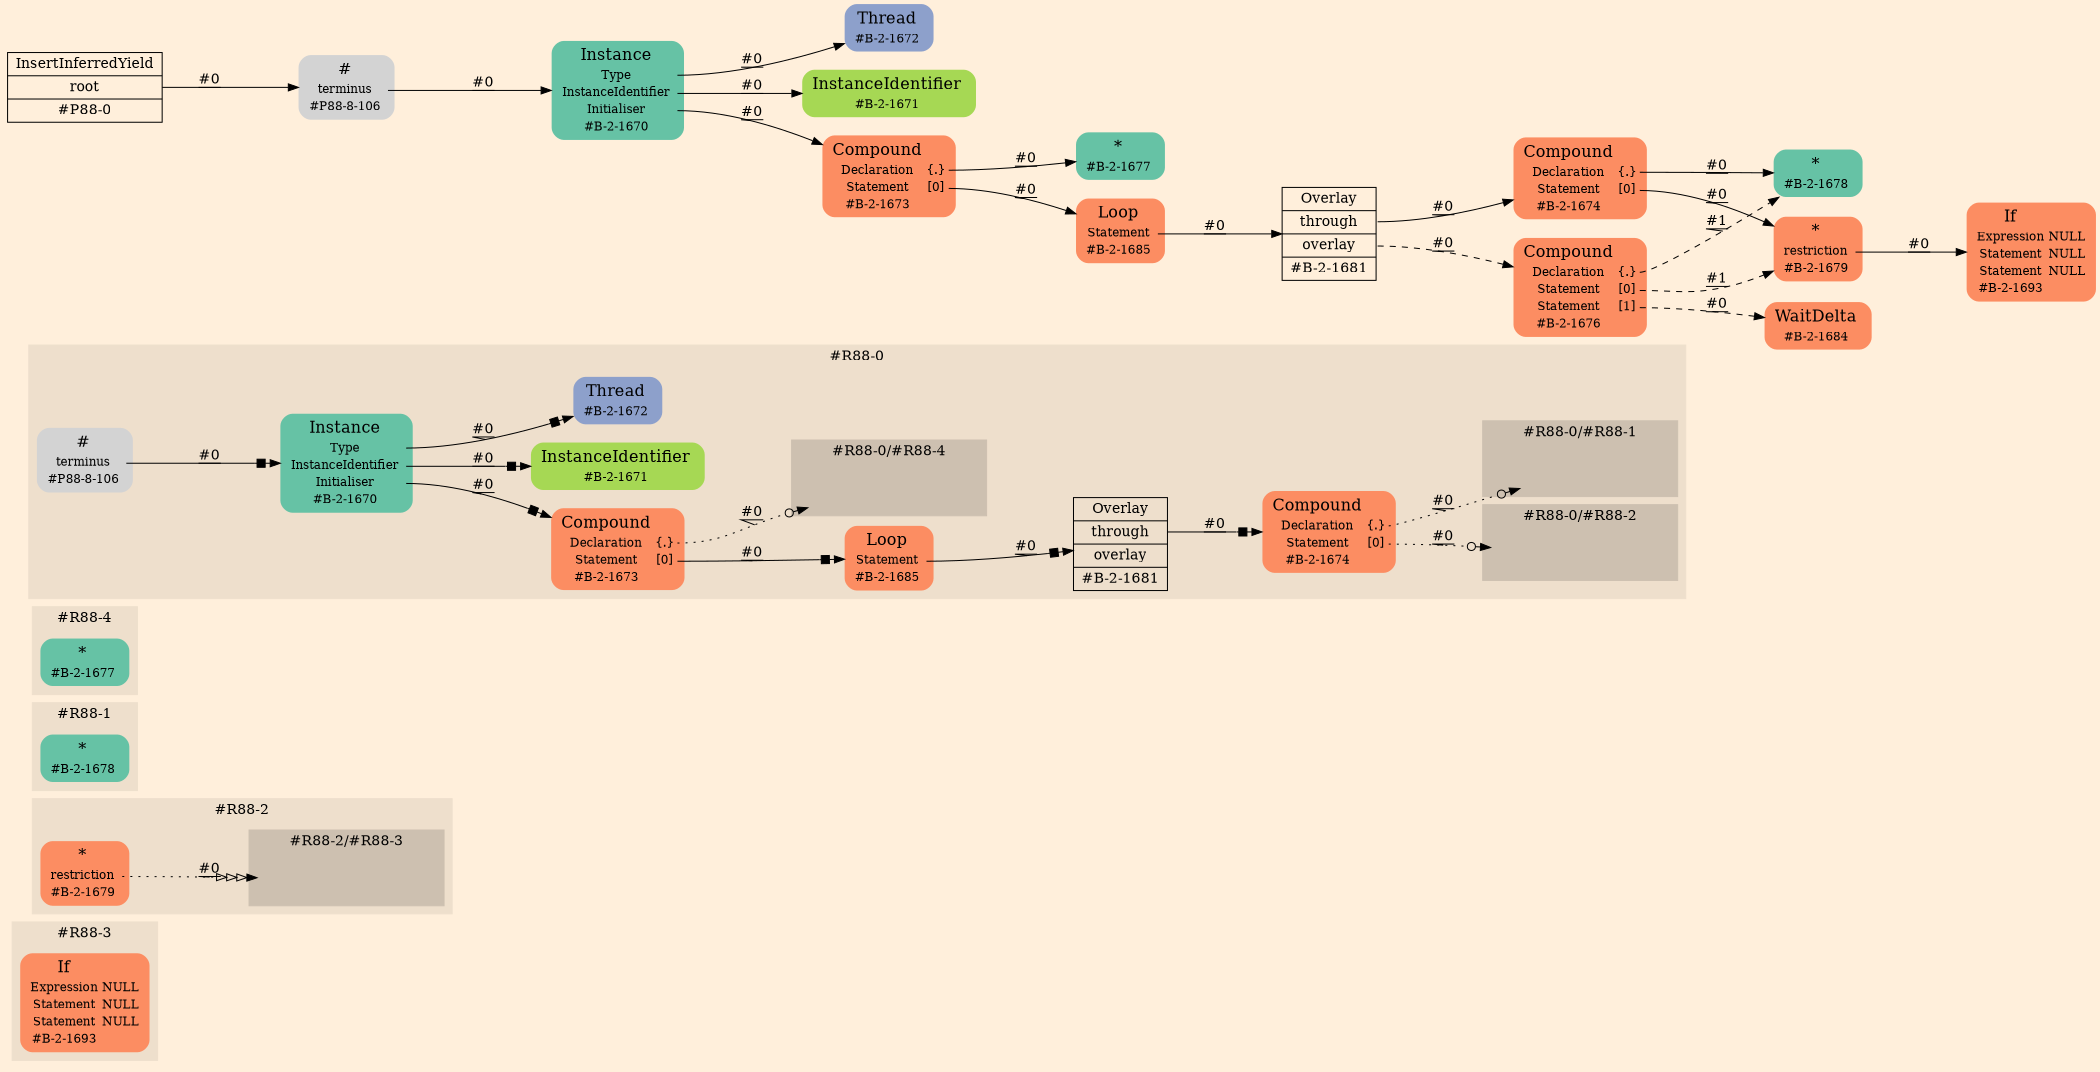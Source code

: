 digraph Inferno {
graph [
    rankdir = "LR"
    ranksep = 1.0
    size = "14,20"
    bgcolor = antiquewhite1
    color = black
    fontcolor = black
];
node [
];

// -------------------- figure #R88-3 --------------------
subgraph "cluster#R88-3" {
    label = "#R88-3"
    style = "filled"
    color = antiquewhite2
    "#R88-3/#B-2-1693" [
        shape = "plaintext"
        fillcolor = "/set28/2"
        label = <<TABLE BORDER="0" CELLBORDER="0" CELLSPACING="0">
         <TR><TD><FONT POINT-SIZE="16.0">If</FONT></TD><TD></TD></TR>
         <TR><TD>Expression</TD><TD PORT="port0">NULL</TD></TR>
         <TR><TD>Statement</TD><TD PORT="port1">NULL</TD></TR>
         <TR><TD>Statement</TD><TD PORT="port2">NULL</TD></TR>
         <TR><TD>#B-2-1693</TD><TD PORT="port3"></TD></TR>
        </TABLE>>
        style = "rounded,filled"
        fontsize = "12"
    ];
    
}


// -------------------- figure #R88-2 --------------------
subgraph "cluster#R88-2" {
    label = "#R88-2"
    style = "filled"
    color = antiquewhite2
    "#R88-2/#B-2-1679" [
        shape = "plaintext"
        fillcolor = "/set28/2"
        label = <<TABLE BORDER="0" CELLBORDER="0" CELLSPACING="0">
         <TR><TD><FONT POINT-SIZE="16.0">*</FONT></TD><TD></TD></TR>
         <TR><TD>restriction</TD><TD PORT="port0"></TD></TR>
         <TR><TD>#B-2-1679</TD><TD PORT="port1"></TD></TR>
        </TABLE>>
        style = "rounded,filled"
        fontsize = "12"
    ];
    
    subgraph "cluster#R88-2/#R88-3" {
        label = "#R88-2/#R88-3"
        style = "filled"
        color = antiquewhite3
        "#R88-2/#0/#B-2-1693" [
            shape = "none"
            fillcolor = "/set28/2"
            style = "invisible"
        ];
        
    }
    
}


// -------------------- figure #R88-1 --------------------
subgraph "cluster#R88-1" {
    label = "#R88-1"
    style = "filled"
    color = antiquewhite2
    "#R88-1/#B-2-1678" [
        shape = "plaintext"
        fillcolor = "/set28/1"
        label = <<TABLE BORDER="0" CELLBORDER="0" CELLSPACING="0">
         <TR><TD><FONT POINT-SIZE="16.0">*</FONT></TD><TD></TD></TR>
         <TR><TD>#B-2-1678</TD><TD PORT="port0"></TD></TR>
        </TABLE>>
        style = "rounded,filled"
        fontsize = "12"
    ];
    
}


// -------------------- figure #R88-4 --------------------
subgraph "cluster#R88-4" {
    label = "#R88-4"
    style = "filled"
    color = antiquewhite2
    "#R88-4/#B-2-1677" [
        shape = "plaintext"
        fillcolor = "/set28/1"
        label = <<TABLE BORDER="0" CELLBORDER="0" CELLSPACING="0">
         <TR><TD><FONT POINT-SIZE="16.0">*</FONT></TD><TD></TD></TR>
         <TR><TD>#B-2-1677</TD><TD PORT="port0"></TD></TR>
        </TABLE>>
        style = "rounded,filled"
        fontsize = "12"
    ];
    
}


// -------------------- figure #R88-0 --------------------
subgraph "cluster#R88-0" {
    label = "#R88-0"
    style = "filled"
    color = antiquewhite2
    "#R88-0/#B-2-1674" [
        shape = "plaintext"
        fillcolor = "/set28/2"
        label = <<TABLE BORDER="0" CELLBORDER="0" CELLSPACING="0">
         <TR><TD><FONT POINT-SIZE="16.0">Compound</FONT></TD><TD></TD></TR>
         <TR><TD>Declaration</TD><TD PORT="port0">{.}</TD></TR>
         <TR><TD>Statement</TD><TD PORT="port1">[0]</TD></TR>
         <TR><TD>#B-2-1674</TD><TD PORT="port2"></TD></TR>
        </TABLE>>
        style = "rounded,filled"
        fontsize = "12"
    ];
    
    "#R88-0/#B-2-1681" [
        shape = "record"
        fillcolor = antiquewhite2
        label = "<fixed> Overlay | <port0> through | <port1> overlay | <port2> #B-2-1681"
        style = "filled"
        fontsize = "14"
        color = black
        fontcolor = black
    ];
    
    "#R88-0/#B-2-1670" [
        shape = "plaintext"
        fillcolor = "/set28/1"
        label = <<TABLE BORDER="0" CELLBORDER="0" CELLSPACING="0">
         <TR><TD><FONT POINT-SIZE="16.0">Instance</FONT></TD><TD></TD></TR>
         <TR><TD>Type</TD><TD PORT="port0"></TD></TR>
         <TR><TD>InstanceIdentifier</TD><TD PORT="port1"></TD></TR>
         <TR><TD>Initialiser</TD><TD PORT="port2"></TD></TR>
         <TR><TD>#B-2-1670</TD><TD PORT="port3"></TD></TR>
        </TABLE>>
        style = "rounded,filled"
        fontsize = "12"
    ];
    
    "#R88-0/#B-2-1672" [
        shape = "plaintext"
        fillcolor = "/set28/3"
        label = <<TABLE BORDER="0" CELLBORDER="0" CELLSPACING="0">
         <TR><TD><FONT POINT-SIZE="16.0">Thread</FONT></TD><TD></TD></TR>
         <TR><TD>#B-2-1672</TD><TD PORT="port0"></TD></TR>
        </TABLE>>
        style = "rounded,filled"
        fontsize = "12"
    ];
    
    "#R88-0/#B-2-1671" [
        shape = "plaintext"
        fillcolor = "/set28/5"
        label = <<TABLE BORDER="0" CELLBORDER="0" CELLSPACING="0">
         <TR><TD><FONT POINT-SIZE="16.0">InstanceIdentifier</FONT></TD><TD></TD></TR>
         <TR><TD>#B-2-1671</TD><TD PORT="port0"></TD></TR>
        </TABLE>>
        style = "rounded,filled"
        fontsize = "12"
    ];
    
    "#R88-0/#B-2-1673" [
        shape = "plaintext"
        fillcolor = "/set28/2"
        label = <<TABLE BORDER="0" CELLBORDER="0" CELLSPACING="0">
         <TR><TD><FONT POINT-SIZE="16.0">Compound</FONT></TD><TD></TD></TR>
         <TR><TD>Declaration</TD><TD PORT="port0">{.}</TD></TR>
         <TR><TD>Statement</TD><TD PORT="port1">[0]</TD></TR>
         <TR><TD>#B-2-1673</TD><TD PORT="port2"></TD></TR>
        </TABLE>>
        style = "rounded,filled"
        fontsize = "12"
    ];
    
    "#R88-0/#B-2-1685" [
        shape = "plaintext"
        fillcolor = "/set28/2"
        label = <<TABLE BORDER="0" CELLBORDER="0" CELLSPACING="0">
         <TR><TD><FONT POINT-SIZE="16.0">Loop</FONT></TD><TD></TD></TR>
         <TR><TD>Statement</TD><TD PORT="port0"></TD></TR>
         <TR><TD>#B-2-1685</TD><TD PORT="port1"></TD></TR>
        </TABLE>>
        style = "rounded,filled"
        fontsize = "12"
    ];
    
    "#R88-0/#P88-8-106" [
        shape = "plaintext"
        label = <<TABLE BORDER="0" CELLBORDER="0" CELLSPACING="0">
         <TR><TD><FONT POINT-SIZE="16.0">#</FONT></TD><TD></TD></TR>
         <TR><TD>terminus</TD><TD PORT="port0"></TD></TR>
         <TR><TD>#P88-8-106</TD><TD PORT="port1"></TD></TR>
        </TABLE>>
        style = "rounded,filled"
        fontsize = "12"
    ];
    
    subgraph "cluster#R88-0/#R88-4" {
        label = "#R88-0/#R88-4"
        style = "filled"
        color = antiquewhite3
        "#R88-0/#0/#B-2-1677" [
            shape = "none"
            fillcolor = "/set28/1"
            style = "invisible"
        ];
        
    }
    
    subgraph "cluster#R88-0/#R88-1" {
        label = "#R88-0/#R88-1"
        style = "filled"
        color = antiquewhite3
        "#R88-0/#0/#B-2-1678" [
            shape = "none"
            fillcolor = "/set28/1"
            style = "invisible"
        ];
        
    }
    
    subgraph "cluster#R88-0/#R88-2" {
        label = "#R88-0/#R88-2"
        style = "filled"
        color = antiquewhite3
        "#R88-0/#0/#B-2-1679" [
            shape = "none"
            fillcolor = "/set28/2"
            style = "invisible"
        ];
        
    }
    
}


// -------------------- transformation figure --------------------
"CR#P88-0" [
    shape = "record"
    fillcolor = antiquewhite1
    label = "<fixed> InsertInferredYield | <port0> root | <port1> #P88-0"
    style = "filled"
    fontsize = "14"
    color = black
    fontcolor = black
];

"#P88-8-106" [
    shape = "plaintext"
    label = <<TABLE BORDER="0" CELLBORDER="0" CELLSPACING="0">
     <TR><TD><FONT POINT-SIZE="16.0">#</FONT></TD><TD></TD></TR>
     <TR><TD>terminus</TD><TD PORT="port0"></TD></TR>
     <TR><TD>#P88-8-106</TD><TD PORT="port1"></TD></TR>
    </TABLE>>
    style = "rounded,filled"
    fontsize = "12"
];

"#B-2-1670" [
    shape = "plaintext"
    fillcolor = "/set28/1"
    label = <<TABLE BORDER="0" CELLBORDER="0" CELLSPACING="0">
     <TR><TD><FONT POINT-SIZE="16.0">Instance</FONT></TD><TD></TD></TR>
     <TR><TD>Type</TD><TD PORT="port0"></TD></TR>
     <TR><TD>InstanceIdentifier</TD><TD PORT="port1"></TD></TR>
     <TR><TD>Initialiser</TD><TD PORT="port2"></TD></TR>
     <TR><TD>#B-2-1670</TD><TD PORT="port3"></TD></TR>
    </TABLE>>
    style = "rounded,filled"
    fontsize = "12"
];

"#B-2-1672" [
    shape = "plaintext"
    fillcolor = "/set28/3"
    label = <<TABLE BORDER="0" CELLBORDER="0" CELLSPACING="0">
     <TR><TD><FONT POINT-SIZE="16.0">Thread</FONT></TD><TD></TD></TR>
     <TR><TD>#B-2-1672</TD><TD PORT="port0"></TD></TR>
    </TABLE>>
    style = "rounded,filled"
    fontsize = "12"
];

"#B-2-1671" [
    shape = "plaintext"
    fillcolor = "/set28/5"
    label = <<TABLE BORDER="0" CELLBORDER="0" CELLSPACING="0">
     <TR><TD><FONT POINT-SIZE="16.0">InstanceIdentifier</FONT></TD><TD></TD></TR>
     <TR><TD>#B-2-1671</TD><TD PORT="port0"></TD></TR>
    </TABLE>>
    style = "rounded,filled"
    fontsize = "12"
];

"#B-2-1673" [
    shape = "plaintext"
    fillcolor = "/set28/2"
    label = <<TABLE BORDER="0" CELLBORDER="0" CELLSPACING="0">
     <TR><TD><FONT POINT-SIZE="16.0">Compound</FONT></TD><TD></TD></TR>
     <TR><TD>Declaration</TD><TD PORT="port0">{.}</TD></TR>
     <TR><TD>Statement</TD><TD PORT="port1">[0]</TD></TR>
     <TR><TD>#B-2-1673</TD><TD PORT="port2"></TD></TR>
    </TABLE>>
    style = "rounded,filled"
    fontsize = "12"
];

"#B-2-1677" [
    shape = "plaintext"
    fillcolor = "/set28/1"
    label = <<TABLE BORDER="0" CELLBORDER="0" CELLSPACING="0">
     <TR><TD><FONT POINT-SIZE="16.0">*</FONT></TD><TD></TD></TR>
     <TR><TD>#B-2-1677</TD><TD PORT="port0"></TD></TR>
    </TABLE>>
    style = "rounded,filled"
    fontsize = "12"
];

"#B-2-1685" [
    shape = "plaintext"
    fillcolor = "/set28/2"
    label = <<TABLE BORDER="0" CELLBORDER="0" CELLSPACING="0">
     <TR><TD><FONT POINT-SIZE="16.0">Loop</FONT></TD><TD></TD></TR>
     <TR><TD>Statement</TD><TD PORT="port0"></TD></TR>
     <TR><TD>#B-2-1685</TD><TD PORT="port1"></TD></TR>
    </TABLE>>
    style = "rounded,filled"
    fontsize = "12"
];

"#B-2-1681" [
    shape = "record"
    fillcolor = antiquewhite1
    label = "<fixed> Overlay | <port0> through | <port1> overlay | <port2> #B-2-1681"
    style = "filled"
    fontsize = "14"
    color = black
    fontcolor = black
];

"#B-2-1674" [
    shape = "plaintext"
    fillcolor = "/set28/2"
    label = <<TABLE BORDER="0" CELLBORDER="0" CELLSPACING="0">
     <TR><TD><FONT POINT-SIZE="16.0">Compound</FONT></TD><TD></TD></TR>
     <TR><TD>Declaration</TD><TD PORT="port0">{.}</TD></TR>
     <TR><TD>Statement</TD><TD PORT="port1">[0]</TD></TR>
     <TR><TD>#B-2-1674</TD><TD PORT="port2"></TD></TR>
    </TABLE>>
    style = "rounded,filled"
    fontsize = "12"
];

"#B-2-1678" [
    shape = "plaintext"
    fillcolor = "/set28/1"
    label = <<TABLE BORDER="0" CELLBORDER="0" CELLSPACING="0">
     <TR><TD><FONT POINT-SIZE="16.0">*</FONT></TD><TD></TD></TR>
     <TR><TD>#B-2-1678</TD><TD PORT="port0"></TD></TR>
    </TABLE>>
    style = "rounded,filled"
    fontsize = "12"
];

"#B-2-1679" [
    shape = "plaintext"
    fillcolor = "/set28/2"
    label = <<TABLE BORDER="0" CELLBORDER="0" CELLSPACING="0">
     <TR><TD><FONT POINT-SIZE="16.0">*</FONT></TD><TD></TD></TR>
     <TR><TD>restriction</TD><TD PORT="port0"></TD></TR>
     <TR><TD>#B-2-1679</TD><TD PORT="port1"></TD></TR>
    </TABLE>>
    style = "rounded,filled"
    fontsize = "12"
];

"#B-2-1693" [
    shape = "plaintext"
    fillcolor = "/set28/2"
    label = <<TABLE BORDER="0" CELLBORDER="0" CELLSPACING="0">
     <TR><TD><FONT POINT-SIZE="16.0">If</FONT></TD><TD></TD></TR>
     <TR><TD>Expression</TD><TD PORT="port0">NULL</TD></TR>
     <TR><TD>Statement</TD><TD PORT="port1">NULL</TD></TR>
     <TR><TD>Statement</TD><TD PORT="port2">NULL</TD></TR>
     <TR><TD>#B-2-1693</TD><TD PORT="port3"></TD></TR>
    </TABLE>>
    style = "rounded,filled"
    fontsize = "12"
];

"#B-2-1676" [
    shape = "plaintext"
    fillcolor = "/set28/2"
    label = <<TABLE BORDER="0" CELLBORDER="0" CELLSPACING="0">
     <TR><TD><FONT POINT-SIZE="16.0">Compound</FONT></TD><TD></TD></TR>
     <TR><TD>Declaration</TD><TD PORT="port0">{.}</TD></TR>
     <TR><TD>Statement</TD><TD PORT="port1">[0]</TD></TR>
     <TR><TD>Statement</TD><TD PORT="port2">[1]</TD></TR>
     <TR><TD>#B-2-1676</TD><TD PORT="port3"></TD></TR>
    </TABLE>>
    style = "rounded,filled"
    fontsize = "12"
];

"#B-2-1684" [
    shape = "plaintext"
    fillcolor = "/set28/2"
    label = <<TABLE BORDER="0" CELLBORDER="0" CELLSPACING="0">
     <TR><TD><FONT POINT-SIZE="16.0">WaitDelta</FONT></TD><TD></TD></TR>
     <TR><TD>#B-2-1684</TD><TD PORT="port0"></TD></TR>
    </TABLE>>
    style = "rounded,filled"
    fontsize = "12"
];


// -------------------- links --------------------
// links for block CR#P88-0
"CR#P88-0":port0 -> "#P88-8-106" [
    style="solid"
    label = "#0"
    decorate = true
    color = black
    fontcolor = black
];

// links for block #P88-8-106
"#P88-8-106":port0 -> "#B-2-1670" [
    style="solid"
    label = "#0"
    decorate = true
    color = black
    fontcolor = black
];

// links for block #B-2-1670
"#B-2-1670":port0 -> "#B-2-1672" [
    style="solid"
    label = "#0"
    decorate = true
    color = black
    fontcolor = black
];

"#B-2-1670":port1 -> "#B-2-1671" [
    style="solid"
    label = "#0"
    decorate = true
    color = black
    fontcolor = black
];

"#B-2-1670":port2 -> "#B-2-1673" [
    style="solid"
    label = "#0"
    decorate = true
    color = black
    fontcolor = black
];

// links for block #B-2-1672
// links for block #B-2-1671
// links for block #B-2-1673
"#B-2-1673":port0 -> "#B-2-1677" [
    style="solid"
    label = "#0"
    decorate = true
    color = black
    fontcolor = black
];

"#B-2-1673":port1 -> "#B-2-1685" [
    style="solid"
    label = "#0"
    decorate = true
    color = black
    fontcolor = black
];

// links for block #B-2-1677
// links for block #B-2-1685
"#B-2-1685":port0 -> "#B-2-1681" [
    style="solid"
    label = "#0"
    decorate = true
    color = black
    fontcolor = black
];

// links for block #B-2-1681
"#B-2-1681":port0 -> "#B-2-1674" [
    style="solid"
    label = "#0"
    decorate = true
    color = black
    fontcolor = black
];

"#B-2-1681":port1 -> "#B-2-1676" [
    style="dashed"
    label = "#0"
    decorate = true
    color = black
    fontcolor = black
];

// links for block #B-2-1674
"#B-2-1674":port0 -> "#B-2-1678" [
    style="solid"
    label = "#0"
    decorate = true
    color = black
    fontcolor = black
];

"#B-2-1674":port1 -> "#B-2-1679" [
    style="solid"
    label = "#0"
    decorate = true
    color = black
    fontcolor = black
];

// links for block #B-2-1678
// links for block #B-2-1679
"#B-2-1679":port0 -> "#B-2-1693" [
    style="solid"
    label = "#0"
    decorate = true
    color = black
    fontcolor = black
];

// links for block #B-2-1693
// links for block #B-2-1676
"#B-2-1676":port0 -> "#B-2-1678" [
    style="dashed"
    label = "#1"
    decorate = true
    color = black
    fontcolor = black
];

"#B-2-1676":port1 -> "#B-2-1679" [
    style="dashed"
    label = "#1"
    decorate = true
    color = black
    fontcolor = black
];

"#B-2-1676":port2 -> "#B-2-1684" [
    style="dashed"
    label = "#0"
    decorate = true
    color = black
    fontcolor = black
];

// links for block #B-2-1684
// links for block #R88-0/#B-2-1674
"#R88-0/#B-2-1674":port0 -> "#R88-0/#0/#B-2-1678" [
    style="dotted"
    arrowhead="normalnoneodot"
    label = "#0"
    decorate = true
    color = black
    fontcolor = black
];

"#R88-0/#B-2-1674":port1 -> "#R88-0/#0/#B-2-1679" [
    style="dotted"
    arrowhead="normalnoneodot"
    label = "#0"
    decorate = true
    color = black
    fontcolor = black
];

// links for block #R88-0/#B-2-1681
"#R88-0/#B-2-1681":port0 -> "#R88-0/#B-2-1674" [
    style="solid"
    arrowhead="normalnonebox"
    label = "#0"
    decorate = true
    color = black
    fontcolor = black
];

// links for block #R88-0/#B-2-1670
"#R88-0/#B-2-1670":port0 -> "#R88-0/#B-2-1672" [
    style="solid"
    arrowhead="normalnonebox"
    label = "#0"
    decorate = true
    color = black
    fontcolor = black
];

"#R88-0/#B-2-1670":port1 -> "#R88-0/#B-2-1671" [
    style="solid"
    arrowhead="normalnonebox"
    label = "#0"
    decorate = true
    color = black
    fontcolor = black
];

"#R88-0/#B-2-1670":port2 -> "#R88-0/#B-2-1673" [
    style="solid"
    arrowhead="normalnonebox"
    label = "#0"
    decorate = true
    color = black
    fontcolor = black
];

// links for block #R88-0/#B-2-1672
// links for block #R88-0/#B-2-1671
// links for block #R88-0/#B-2-1673
"#R88-0/#B-2-1673":port0 -> "#R88-0/#0/#B-2-1677" [
    style="dotted"
    arrowhead="normalnoneodot"
    label = "#0"
    decorate = true
    color = black
    fontcolor = black
];

"#R88-0/#B-2-1673":port1 -> "#R88-0/#B-2-1685" [
    style="solid"
    arrowhead="normalnonebox"
    label = "#0"
    decorate = true
    color = black
    fontcolor = black
];

// links for block #R88-0/#B-2-1685
"#R88-0/#B-2-1685":port0 -> "#R88-0/#B-2-1681" [
    style="solid"
    arrowhead="normalnonebox"
    label = "#0"
    decorate = true
    color = black
    fontcolor = black
];

// links for block #R88-0/#P88-8-106
"#R88-0/#P88-8-106":port0 -> "#R88-0/#B-2-1670" [
    style="solid"
    arrowhead="normalnonebox"
    label = "#0"
    decorate = true
    color = black
    fontcolor = black
];

// links for block #R88-0/#0/#B-2-1677
// links for block #R88-0/#0/#B-2-1678
// links for block #R88-0/#0/#B-2-1679
// links for block #R88-4/#B-2-1677
// links for block #R88-1/#B-2-1678
// links for block #R88-2/#B-2-1679
"#R88-2/#B-2-1679":port0 -> "#R88-2/#0/#B-2-1693" [
    style="dotted"
    arrowhead="normalonormalonormalonormal"
    label = "#0"
    decorate = true
    color = black
    fontcolor = black
];

// links for block #R88-2/#0/#B-2-1693
// links for block #R88-3/#B-2-1693
}
